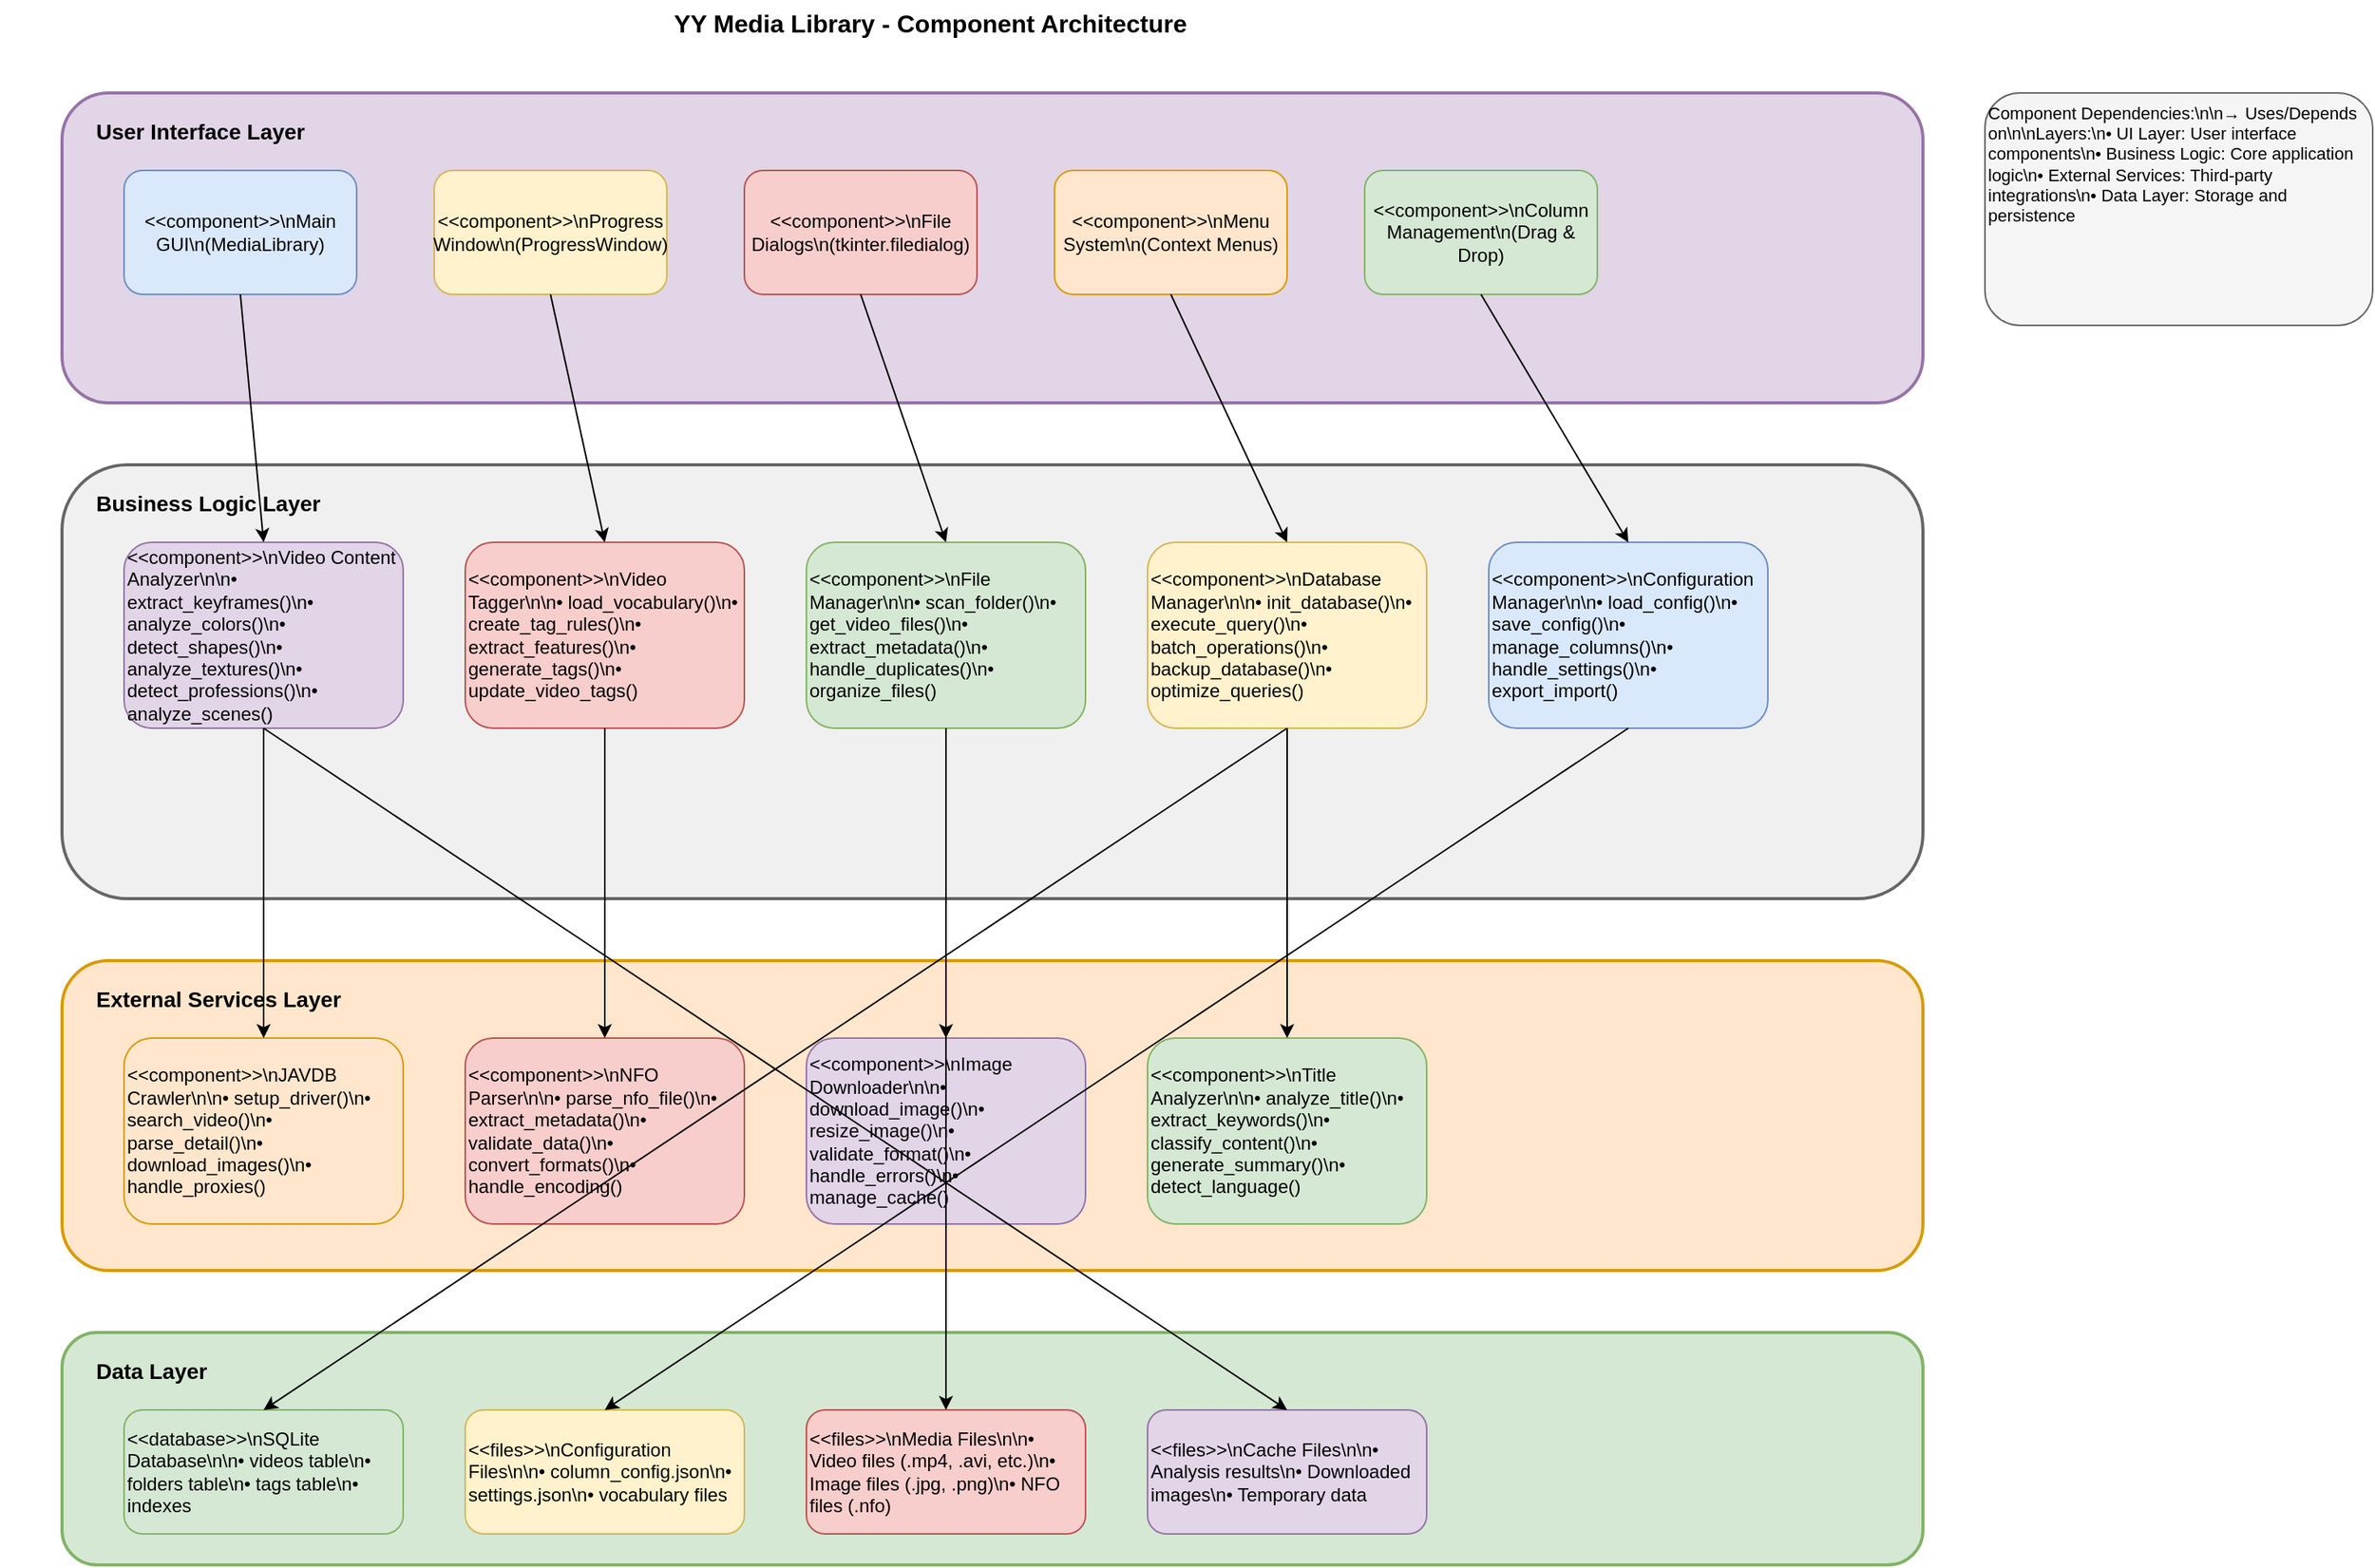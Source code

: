 <mxfile version="22.1.16" type="device">
  <diagram name="YY Media Library Components" id="component-diagram">
    <mxGraphModel dx="2074" dy="1181" grid="1" gridSize="10" guides="1" tooltips="1" connect="1" arrows="1" fold="1" page="1" pageScale="1" pageWidth="1654" pageHeight="2336" math="0" shadow="0">
      <root>
        <mxCell id="0" />
        <mxCell id="1" parent="0" />
        
        <!-- Title -->
        <mxCell id="title" value="YY Media Library - Component Architecture" style="text;html=1;strokeColor=none;fillColor=none;align=center;verticalAlign=middle;whiteSpace=wrap;rounded=0;fontSize=16;fontStyle=1;" vertex="1" parent="1">
          <mxGeometry x="40" y="20" width="1200" height="30" as="geometry" />
        </mxCell>
        
        <!-- UI Layer -->
        <mxCell id="ui-layer" value="" style="rounded=1;whiteSpace=wrap;html=1;fillColor=#e1d5e7;strokeColor=#9673a6;strokeWidth=2;" vertex="1" parent="1">
          <mxGeometry x="80" y="80" width="1200" height="200" as="geometry" />
        </mxCell>
        
        <mxCell id="ui-title" value="User Interface Layer" style="text;html=1;strokeColor=none;fillColor=none;align=left;verticalAlign=top;whiteSpace=wrap;rounded=0;fontSize=14;fontStyle=1;" vertex="1" parent="1">
          <mxGeometry x="100" y="90" width="200" height="30" as="geometry" />
        </mxCell>
        
        <!-- Main GUI Component -->
        <mxCell id="main-gui" value="&amp;lt;&amp;lt;component&amp;gt;&amp;gt;\nMain GUI\n(MediaLibrary)" style="rounded=1;whiteSpace=wrap;html=1;fillColor=#dae8fc;strokeColor=#6c8ebf;" vertex="1" parent="1">
          <mxGeometry x="120" y="130" width="150" height="80" as="geometry" />
        </mxCell>
        
        <!-- Progress Window Component -->
        <mxCell id="progress-gui" value="&amp;lt;&amp;lt;component&amp;gt;&amp;gt;\nProgress Window\n(ProgressWindow)" style="rounded=1;whiteSpace=wrap;html=1;fillColor=#fff2cc;strokeColor=#d6b656;" vertex="1" parent="1">
          <mxGeometry x="320" y="130" width="150" height="80" as="geometry" />
        </mxCell>
        
        <!-- File Dialog Component -->
        <mxCell id="file-dialog" value="&amp;lt;&amp;lt;component&amp;gt;&amp;gt;\nFile Dialogs\n(tkinter.filedialog)" style="rounded=1;whiteSpace=wrap;html=1;fillColor=#f8cecc;strokeColor=#b85450;" vertex="1" parent="1">
          <mxGeometry x="520" y="130" width="150" height="80" as="geometry" />
        </mxCell>
        
        <!-- Menu System Component -->
        <mxCell id="menu-system" value="&amp;lt;&amp;lt;component&amp;gt;&amp;gt;\nMenu System\n(Context Menus)" style="rounded=1;whiteSpace=wrap;html=1;fillColor=#ffe6cc;strokeColor=#d79b00;" vertex="1" parent="1">
          <mxGeometry x="720" y="130" width="150" height="80" as="geometry" />
        </mxCell>
        
        <!-- Column Management Component -->
        <mxCell id="column-mgmt" value="&amp;lt;&amp;lt;component&amp;gt;&amp;gt;\nColumn Management\n(Drag &amp;amp; Drop)" style="rounded=1;whiteSpace=wrap;html=1;fillColor=#d5e8d4;strokeColor=#82b366;" vertex="1" parent="1">
          <mxGeometry x="920" y="130" width="150" height="80" as="geometry" />
        </mxCell>
        
        <!-- Business Logic Layer -->
        <mxCell id="logic-layer" value="" style="rounded=1;whiteSpace=wrap;html=1;fillColor=#f0f0f0;strokeColor=#666666;strokeWidth=2;" vertex="1" parent="1">
          <mxGeometry x="80" y="320" width="1200" height="280" as="geometry" />
        </mxCell>
        
        <mxCell id="logic-title" value="Business Logic Layer" style="text;html=1;strokeColor=none;fillColor=none;align=left;verticalAlign=top;whiteSpace=wrap;rounded=0;fontSize=14;fontStyle=1;" vertex="1" parent="1">
          <mxGeometry x="100" y="330" width="200" height="30" as="geometry" />
        </mxCell>
        
        <!-- Video Content Analyzer -->
        <mxCell id="analyzer-comp" value="&amp;lt;&amp;lt;component&amp;gt;&amp;gt;\nVideo Content Analyzer\n\n• extract_keyframes()\n• analyze_colors()\n• detect_shapes()\n• analyze_textures()\n• detect_professions()\n• analyze_scenes()" style="rounded=1;whiteSpace=wrap;html=1;fillColor=#e1d5e7;strokeColor=#9673a6;align=left;" vertex="1" parent="1">
          <mxGeometry x="120" y="370" width="180" height="120" as="geometry" />
        </mxCell>
        
        <!-- Video Tagger -->
        <mxCell id="tagger-comp" value="&amp;lt;&amp;lt;component&amp;gt;&amp;gt;\nVideo Tagger\n\n• load_vocabulary()\n• create_tag_rules()\n• extract_features()\n• generate_tags()\n• update_video_tags()" style="rounded=1;whiteSpace=wrap;html=1;fillColor=#f8cecc;strokeColor=#b85450;align=left;" vertex="1" parent="1">
          <mxGeometry x="340" y="370" width="180" height="120" as="geometry" />
        </mxCell>
        
        <!-- File Manager -->
        <mxCell id="file-mgr" value="&amp;lt;&amp;lt;component&amp;gt;&amp;gt;\nFile Manager\n\n• scan_folder()\n• get_video_files()\n• extract_metadata()\n• handle_duplicates()\n• organize_files()" style="rounded=1;whiteSpace=wrap;html=1;fillColor=#d5e8d4;strokeColor=#82b366;align=left;" vertex="1" parent="1">
          <mxGeometry x="560" y="370" width="180" height="120" as="geometry" />
        </mxCell>
        
        <!-- Database Manager -->
        <mxCell id="db-mgr" value="&amp;lt;&amp;lt;component&amp;gt;&amp;gt;\nDatabase Manager\n\n• init_database()\n• execute_query()\n• batch_operations()\n• backup_database()\n• optimize_queries()" style="rounded=1;whiteSpace=wrap;html=1;fillColor=#fff2cc;strokeColor=#d6b656;align=left;" vertex="1" parent="1">
          <mxGeometry x="780" y="370" width="180" height="120" as="geometry" />
        </mxCell>
        
        <!-- Configuration Manager -->
        <mxCell id="config-mgr" value="&amp;lt;&amp;lt;component&amp;gt;&amp;gt;\nConfiguration Manager\n\n• load_config()\n• save_config()\n• manage_columns()\n• handle_settings()\n• export_import()" style="rounded=1;whiteSpace=wrap;html=1;fillColor=#dae8fc;strokeColor=#6c8ebf;align=left;" vertex="1" parent="1">
          <mxGeometry x="1000" y="370" width="180" height="120" as="geometry" />
        </mxCell>
        
        <!-- External Services Layer -->
        <mxCell id="external-layer" value="" style="rounded=1;whiteSpace=wrap;html=1;fillColor=#ffe6cc;strokeColor=#d79b00;strokeWidth=2;" vertex="1" parent="1">
          <mxGeometry x="80" y="640" width="1200" height="200" as="geometry" />
        </mxCell>
        
        <mxCell id="external-title" value="External Services Layer" style="text;html=1;strokeColor=none;fillColor=none;align=left;verticalAlign=top;whiteSpace=wrap;rounded=0;fontSize=14;fontStyle=1;" vertex="1" parent="1">
          <mxGeometry x="100" y="650" width="200" height="30" as="geometry" />
        </mxCell>
        
        <!-- JAVDB Crawler -->
        <mxCell id="javdb-crawler" value="&amp;lt;&amp;lt;component&amp;gt;&amp;gt;\nJAVDB Crawler\n\n• setup_driver()\n• search_video()\n• parse_detail()\n• download_images()\n• handle_proxies()" style="rounded=1;whiteSpace=wrap;html=1;fillColor=#ffe6cc;strokeColor=#d79b00;align=left;" vertex="1" parent="1">
          <mxGeometry x="120" y="690" width="180" height="120" as="geometry" />
        </mxCell>
        
        <!-- NFO Parser -->
        <mxCell id="nfo-parser" value="&amp;lt;&amp;lt;component&amp;gt;&amp;gt;\nNFO Parser\n\n• parse_nfo_file()\n• extract_metadata()\n• validate_data()\n• convert_formats()\n• handle_encoding()" style="rounded=1;whiteSpace=wrap;html=1;fillColor=#f8cecc;strokeColor=#b85450;align=left;" vertex="1" parent="1">
          <mxGeometry x="340" y="690" width="180" height="120" as="geometry" />
        </mxCell>
        
        <!-- Image Downloader -->
        <mxCell id="img-downloader" value="&amp;lt;&amp;lt;component&amp;gt;&amp;gt;\nImage Downloader\n\n• download_image()\n• resize_image()\n• validate_format()\n• handle_errors()\n• manage_cache()" style="rounded=1;whiteSpace=wrap;html=1;fillColor=#e1d5e7;strokeColor=#9673a6;align=left;" vertex="1" parent="1">
          <mxGeometry x="560" y="690" width="180" height="120" as="geometry" />
        </mxCell>
        
        <!-- Title Analyzer -->
        <mxCell id="title-analyzer" value="&amp;lt;&amp;lt;component&amp;gt;&amp;gt;\nTitle Analyzer\n\n• analyze_title()\n• extract_keywords()\n• classify_content()\n• generate_summary()\n• detect_language()" style="rounded=1;whiteSpace=wrap;html=1;fillColor=#d5e8d4;strokeColor=#82b366;align=left;" vertex="1" parent="1">
          <mxGeometry x="780" y="690" width="180" height="120" as="geometry" />
        </mxCell>
        
        <!-- Data Layer -->
        <mxCell id="data-layer" value="" style="rounded=1;whiteSpace=wrap;html=1;fillColor=#d5e8d4;strokeColor=#82b366;strokeWidth=2;" vertex="1" parent="1">
          <mxGeometry x="80" y="880" width="1200" height="150" as="geometry" />
        </mxCell>
        
        <mxCell id="data-title" value="Data Layer" style="text;html=1;strokeColor=none;fillColor=none;align=left;verticalAlign=top;whiteSpace=wrap;rounded=0;fontSize=14;fontStyle=1;" vertex="1" parent="1">
          <mxGeometry x="100" y="890" width="200" height="30" as="geometry" />
        </mxCell>
        
        <!-- SQLite Database -->
        <mxCell id="sqlite-db" value="&amp;lt;&amp;lt;database&amp;gt;&amp;gt;\nSQLite Database\n\n• videos table\n• folders table\n• tags table\n• indexes" style="rounded=1;whiteSpace=wrap;html=1;fillColor=#d5e8d4;strokeColor=#82b366;align=left;" vertex="1" parent="1">
          <mxGeometry x="120" y="930" width="180" height="80" as="geometry" />
        </mxCell>
        
        <!-- Configuration Files -->
        <mxCell id="config-files" value="&amp;lt;&amp;lt;files&amp;gt;&amp;gt;\nConfiguration Files\n\n• column_config.json\n• settings.json\n• vocabulary files" style="rounded=1;whiteSpace=wrap;html=1;fillColor=#fff2cc;strokeColor=#d6b656;align=left;" vertex="1" parent="1">
          <mxGeometry x="340" y="930" width="180" height="80" as="geometry" />
        </mxCell>
        
        <!-- Media Files -->
        <mxCell id="media-files" value="&amp;lt;&amp;lt;files&amp;gt;&amp;gt;\nMedia Files\n\n• Video files (.mp4, .avi, etc.)\n• Image files (.jpg, .png)\n• NFO files (.nfo)" style="rounded=1;whiteSpace=wrap;html=1;fillColor=#f8cecc;strokeColor=#b85450;align=left;" vertex="1" parent="1">
          <mxGeometry x="560" y="930" width="180" height="80" as="geometry" />
        </mxCell>
        
        <!-- Cache Files -->
        <mxCell id="cache-files" value="&amp;lt;&amp;lt;files&amp;gt;&amp;gt;\nCache Files\n\n• Analysis results\n• Downloaded images\n• Temporary data" style="rounded=1;whiteSpace=wrap;html=1;fillColor=#e1d5e7;strokeColor=#9673a6;align=left;" vertex="1" parent="1">
          <mxGeometry x="780" y="930" width="180" height="80" as="geometry" />
        </mxCell>
        
        <!-- Dependencies -->
        
        <!-- UI to Logic connections -->
        <mxCell id="ui-to-analyzer" value="" style="endArrow=classic;html=1;rounded=0;exitX=0.5;exitY=1;exitDx=0;exitDy=0;entryX=0.5;entryY=0;entryDx=0;entryDy=0;" edge="1" parent="1" source="main-gui" target="analyzer-comp">
          <mxGeometry width="50" height="50" relative="1" as="geometry">
            <mxPoint x="640" y="400" as="sourcePoint" />
            <mxPoint x="690" y="350" as="targetPoint" />
          </mxGeometry>
        </mxCell>
        
        <mxCell id="ui-to-tagger" value="" style="endArrow=classic;html=1;rounded=0;exitX=0.5;exitY=1;exitDx=0;exitDy=0;entryX=0.5;entryY=0;entryDx=0;entryDy=0;" edge="1" parent="1" source="progress-gui" target="tagger-comp">
          <mxGeometry width="50" height="50" relative="1" as="geometry">
            <mxPoint x="640" y="400" as="sourcePoint" />
            <mxPoint x="690" y="350" as="targetPoint" />
          </mxGeometry>
        </mxCell>
        
        <mxCell id="ui-to-file" value="" style="endArrow=classic;html=1;rounded=0;exitX=0.5;exitY=1;exitDx=0;exitDy=0;entryX=0.5;entryY=0;entryDx=0;entryDy=0;" edge="1" parent="1" source="file-dialog" target="file-mgr">
          <mxGeometry width="50" height="50" relative="1" as="geometry">
            <mxPoint x="640" y="400" as="sourcePoint" />
            <mxPoint x="690" y="350" as="targetPoint" />
          </mxGeometry>
        </mxCell>
        
        <mxCell id="ui-to-db" value="" style="endArrow=classic;html=1;rounded=0;exitX=0.5;exitY=1;exitDx=0;exitDy=0;entryX=0.5;entryY=0;entryDx=0;entryDy=0;" edge="1" parent="1" source="menu-system" target="db-mgr">
          <mxGeometry width="50" height="50" relative="1" as="geometry">
            <mxPoint x="640" y="400" as="sourcePoint" />
            <mxPoint x="690" y="350" as="targetPoint" />
          </mxGeometry>
        </mxCell>
        
        <mxCell id="ui-to-config" value="" style="endArrow=classic;html=1;rounded=0;exitX=0.5;exitY=1;exitDx=0;exitDy=0;entryX=0.5;entryY=0;entryDx=0;entryDy=0;" edge="1" parent="1" source="column-mgmt" target="config-mgr">
          <mxGeometry width="50" height="50" relative="1" as="geometry">
            <mxPoint x="640" y="400" as="sourcePoint" />
            <mxPoint x="690" y="350" as="targetPoint" />
          </mxGeometry>
        </mxCell>
        
        <!-- Logic to External connections -->
        <mxCell id="logic-to-javdb" value="" style="endArrow=classic;html=1;rounded=0;exitX=0.5;exitY=1;exitDx=0;exitDy=0;entryX=0.5;entryY=0;entryDx=0;entryDy=0;" edge="1" parent="1" source="analyzer-comp" target="javdb-crawler">
          <mxGeometry width="50" height="50" relative="1" as="geometry">
            <mxPoint x="640" y="400" as="sourcePoint" />
            <mxPoint x="690" y="350" as="targetPoint" />
          </mxGeometry>
        </mxCell>
        
        <mxCell id="logic-to-nfo" value="" style="endArrow=classic;html=1;rounded=0;exitX=0.5;exitY=1;exitDx=0;exitDy=0;entryX=0.5;entryY=0;entryDx=0;entryDy=0;" edge="1" parent="1" source="tagger-comp" target="nfo-parser">
          <mxGeometry width="50" height="50" relative="1" as="geometry">
            <mxPoint x="640" y="400" as="sourcePoint" />
            <mxPoint x="690" y="350" as="targetPoint" />
          </mxGeometry>
        </mxCell>
        
        <mxCell id="logic-to-img" value="" style="endArrow=classic;html=1;rounded=0;exitX=0.5;exitY=1;exitDx=0;exitDy=0;entryX=0.5;entryY=0;entryDx=0;entryDy=0;" edge="1" parent="1" source="file-mgr" target="img-downloader">
          <mxGeometry width="50" height="50" relative="1" as="geometry">
            <mxPoint x="640" y="400" as="sourcePoint" />
            <mxPoint x="690" y="350" as="targetPoint" />
          </mxGeometry>
        </mxCell>
        
        <mxCell id="logic-to-title" value="" style="endArrow=classic;html=1;rounded=0;exitX=0.5;exitY=1;exitDx=0;exitDy=0;entryX=0.5;entryY=0;entryDx=0;entryDy=0;" edge="1" parent="1" source="db-mgr" target="title-analyzer">
          <mxGeometry width="50" height="50" relative="1" as="geometry">
            <mxPoint x="640" y="400" as="sourcePoint" />
            <mxPoint x="690" y="350" as="targetPoint" />
          </mxGeometry>
        </mxCell>
        
        <!-- Logic to Data connections -->
        <mxCell id="db-to-sqlite" value="" style="endArrow=classic;html=1;rounded=0;exitX=0.5;exitY=1;exitDx=0;exitDy=0;entryX=0.5;entryY=0;entryDx=0;entryDy=0;" edge="1" parent="1" source="db-mgr" target="sqlite-db">
          <mxGeometry width="50" height="50" relative="1" as="geometry">
            <mxPoint x="640" y="400" as="sourcePoint" />
            <mxPoint x="690" y="350" as="targetPoint" />
          </mxGeometry>
        </mxCell>
        
        <mxCell id="config-to-files" value="" style="endArrow=classic;html=1;rounded=0;exitX=0.5;exitY=1;exitDx=0;exitDy=0;entryX=0.5;entryY=0;entryDx=0;entryDy=0;" edge="1" parent="1" source="config-mgr" target="config-files">
          <mxGeometry width="50" height="50" relative="1" as="geometry">
            <mxPoint x="640" y="400" as="sourcePoint" />
            <mxPoint x="690" y="350" as="targetPoint" />
          </mxGeometry>
        </mxCell>
        
        <mxCell id="file-to-media" value="" style="endArrow=classic;html=1;rounded=0;exitX=0.5;exitY=1;exitDx=0;exitDy=0;entryX=0.5;entryY=0;entryDx=0;entryDy=0;" edge="1" parent="1" source="file-mgr" target="media-files">
          <mxGeometry width="50" height="50" relative="1" as="geometry">
            <mxPoint x="640" y="400" as="sourcePoint" />
            <mxPoint x="690" y="350" as="targetPoint" />
          </mxGeometry>
        </mxCell>
        
        <mxCell id="analyzer-to-cache" value="" style="endArrow=classic;html=1;rounded=0;exitX=0.5;exitY=1;exitDx=0;exitDy=0;entryX=0.5;entryY=0;entryDx=0;entryDy=0;" edge="1" parent="1" source="analyzer-comp" target="cache-files">
          <mxGeometry width="50" height="50" relative="1" as="geometry">
            <mxPoint x="640" y="400" as="sourcePoint" />
            <mxPoint x="690" y="350" as="targetPoint" />
          </mxGeometry>
        </mxCell>
        
        <!-- Legend -->
        <mxCell id="legend" value="Component Dependencies:\n\n→ Uses/Depends on\n\nLayers:\n• UI Layer: User interface components\n• Business Logic: Core application logic\n• External Services: Third-party integrations\n• Data Layer: Storage and persistence" style="text;html=1;strokeColor=#666666;fillColor=#f5f5f5;align=left;verticalAlign=top;whiteSpace=wrap;rounded=1;fontSize=11;fontFamily=Helvetica;" vertex="1" parent="1">
          <mxGeometry x="1320" y="80" width="250" height="150" as="geometry" />
        </mxCell>
        
      </root>
    </mxGraphModel>
  </diagram>
</mxfile>
